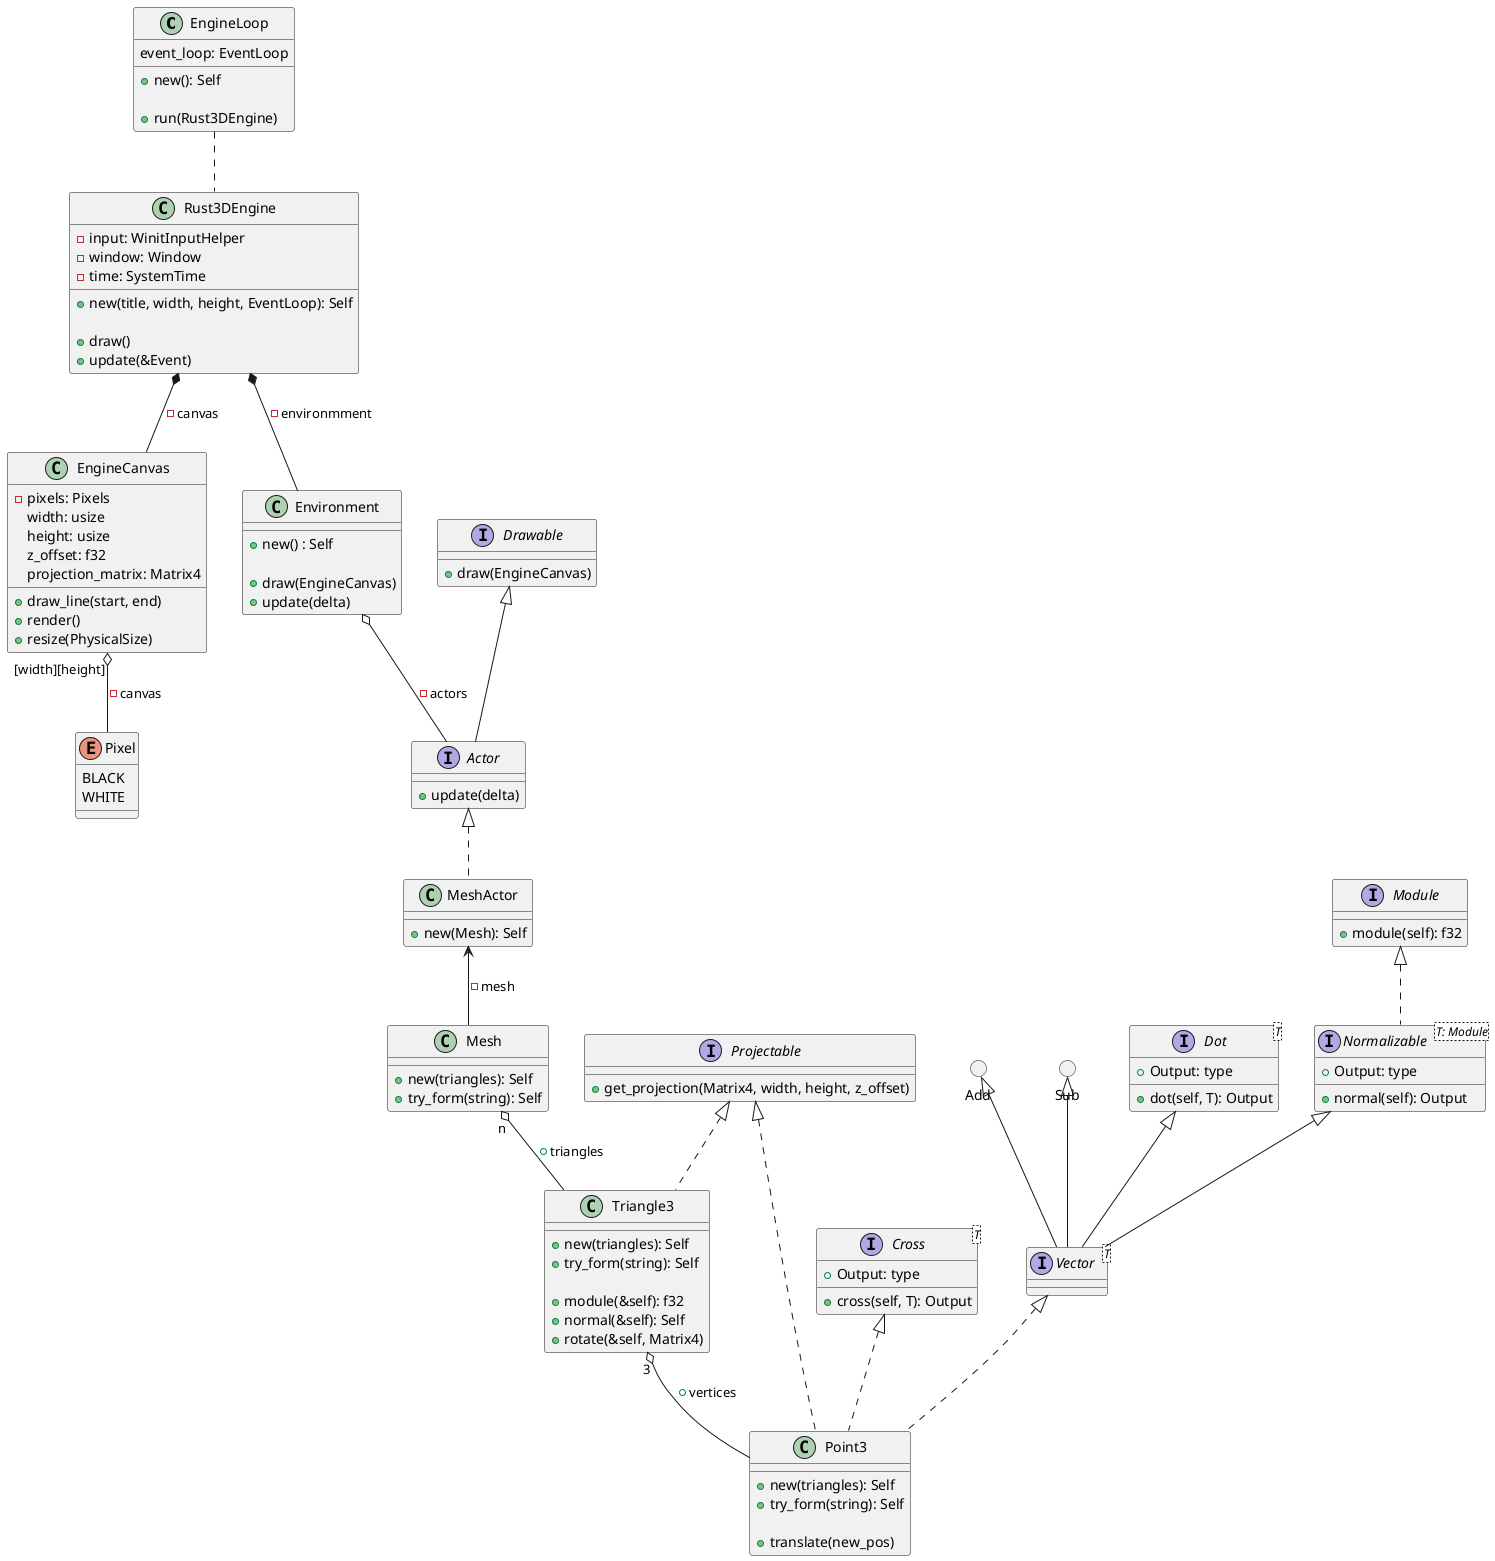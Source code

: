 @startuml
'https://plantuml.com/class-diagram

class EngineLoop {
    event_loop: EventLoop

    + new(): Self

    + run(Rust3DEngine)
}

class Rust3DEngine {
    - input: WinitInputHelper
    - window: Window
    - time: SystemTime

    + new(title, width, height, EventLoop): Self

    + draw()
    + update(&Event)
}

class EngineCanvas {
	- pixels: Pixels
	width: usize
	height: usize
	z_offset: f32
	projection_matrix: Matrix4

	+ draw_line(start, end)
	+ render()
	+ resize(PhysicalSize)
}

enum Pixel {
    BLACK
    WHITE
}

class Environment {
    + new() : Self

    + draw(EngineCanvas)
    + update(delta)
}

interface Drawable {
    + draw(EngineCanvas)
}

interface Actor {
    + update(delta)
}

interface Projectable {
    + get_projection(Matrix4, width, height, z_offset)
}

class MeshActor {
    + new(Mesh): Self
}

class Mesh {
    + new(triangles): Self
    + try_form(string): Self
}

class Triangle3 {
    + new(triangles): Self
    + try_form(string): Self

    + module(&self): f32
    + normal(&self): Self
    + rotate(&self, Matrix4)
}

() Add
() Sub

interface Cross<T> {
    + Output: type

    + cross(self, T): Output
}

interface Dot<T> {
    + Output: type

    + dot(self, T): Output
}

interface Module {
    + module(self): f32
}

interface Normalizable<T: Module> {
    + Output: type

    + normal(self): Output
}

Module <|.. Normalizable

interface Vector<T>

Add <|-- Vector
Dot <|-- Vector
Normalizable <|-- Vector
Sub <|-- Vector

class Point3 {
    + new(triangles): Self
    + try_form(string): Self

    + translate(new_pos)
}

Vector <|.. Point3
Cross <|.. Point3

EngineLoop .. Rust3DEngine
Rust3DEngine *-- EngineCanvas : -canvas
Rust3DEngine *-- Environment : -environmment
EngineCanvas "[width][height]" o-- Pixel : -canvas
Drawable <|-- Actor
Environment o-- Actor : -actors
Actor <|.. MeshActor
MeshActor <-- Mesh : - mesh
Mesh "n" o-- Triangle3 : + triangles
Triangle3 "3" o-- Point3 : + vertices
Projectable <|.. Triangle3
Projectable <|.. Point3

@enduml